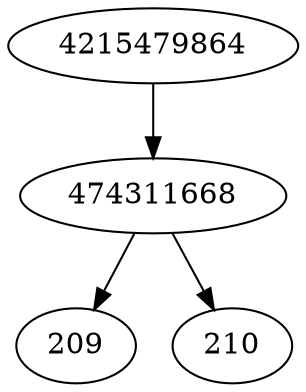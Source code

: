 strict digraph  {
4215479864;
209;
210;
474311668;
4215479864 -> 474311668;
474311668 -> 209;
474311668 -> 210;
}
